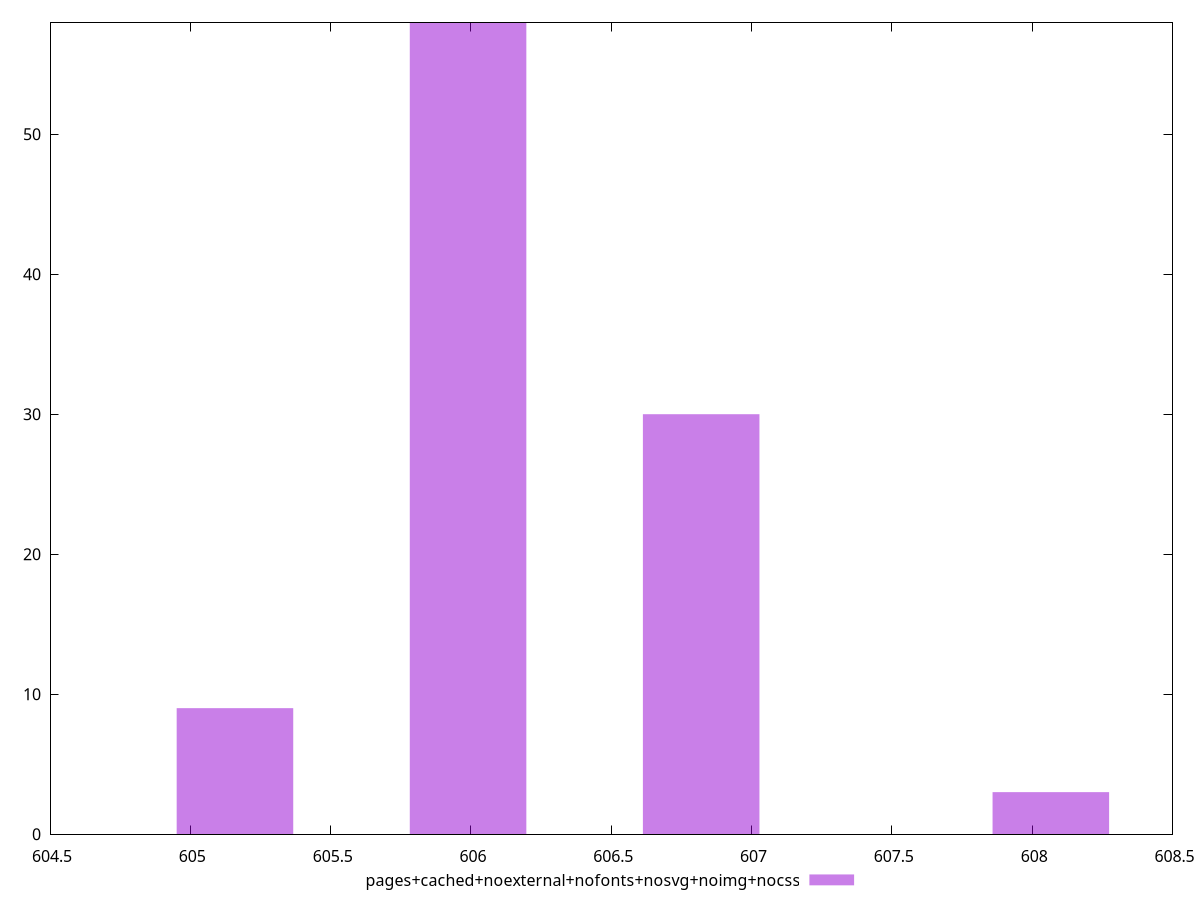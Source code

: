 $_pagesCachedNoexternalNofontsNosvgNoimgNocss <<EOF
605.9897480627386 58
606.8204399723517 30
605.1590561531254 9
608.0664778367712 3
EOF
set key outside below
set terminal pngcairo
set output "report_00005_2020-11-02T22-26-11.212Z/uses-rel-preload/pages+cached+noexternal+nofonts+nosvg+noimg+nocss//raw_hist.png"
set yrange [0:58]
set boxwidth 0.41534595480653774
set style fill transparent solid 0.5 noborder
plot $_pagesCachedNoexternalNofontsNosvgNoimgNocss title "pages+cached+noexternal+nofonts+nosvg+noimg+nocss" with boxes ,